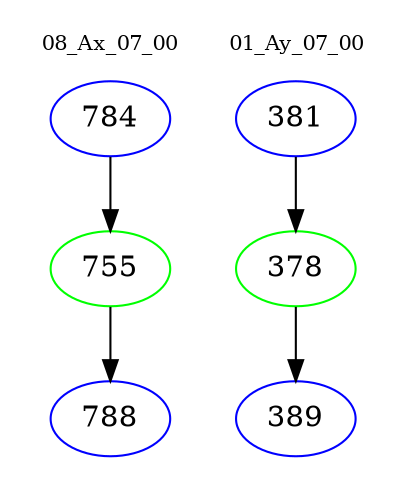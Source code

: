 digraph{
subgraph cluster_0 {
color = white
label = "08_Ax_07_00";
fontsize=10;
T0_784 [label="784", color="blue"]
T0_784 -> T0_755 [color="black"]
T0_755 [label="755", color="green"]
T0_755 -> T0_788 [color="black"]
T0_788 [label="788", color="blue"]
}
subgraph cluster_1 {
color = white
label = "01_Ay_07_00";
fontsize=10;
T1_381 [label="381", color="blue"]
T1_381 -> T1_378 [color="black"]
T1_378 [label="378", color="green"]
T1_378 -> T1_389 [color="black"]
T1_389 [label="389", color="blue"]
}
}
